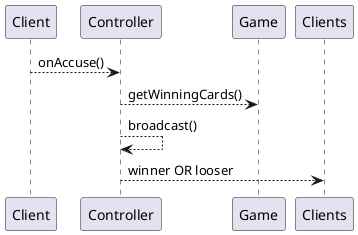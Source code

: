 @startuml

Client --> Controller: onAccuse()
Controller --> Game: getWinningCards()
Controller --> Controller: broadcast()
Controller --> Clients: winner OR looser

@enduml
